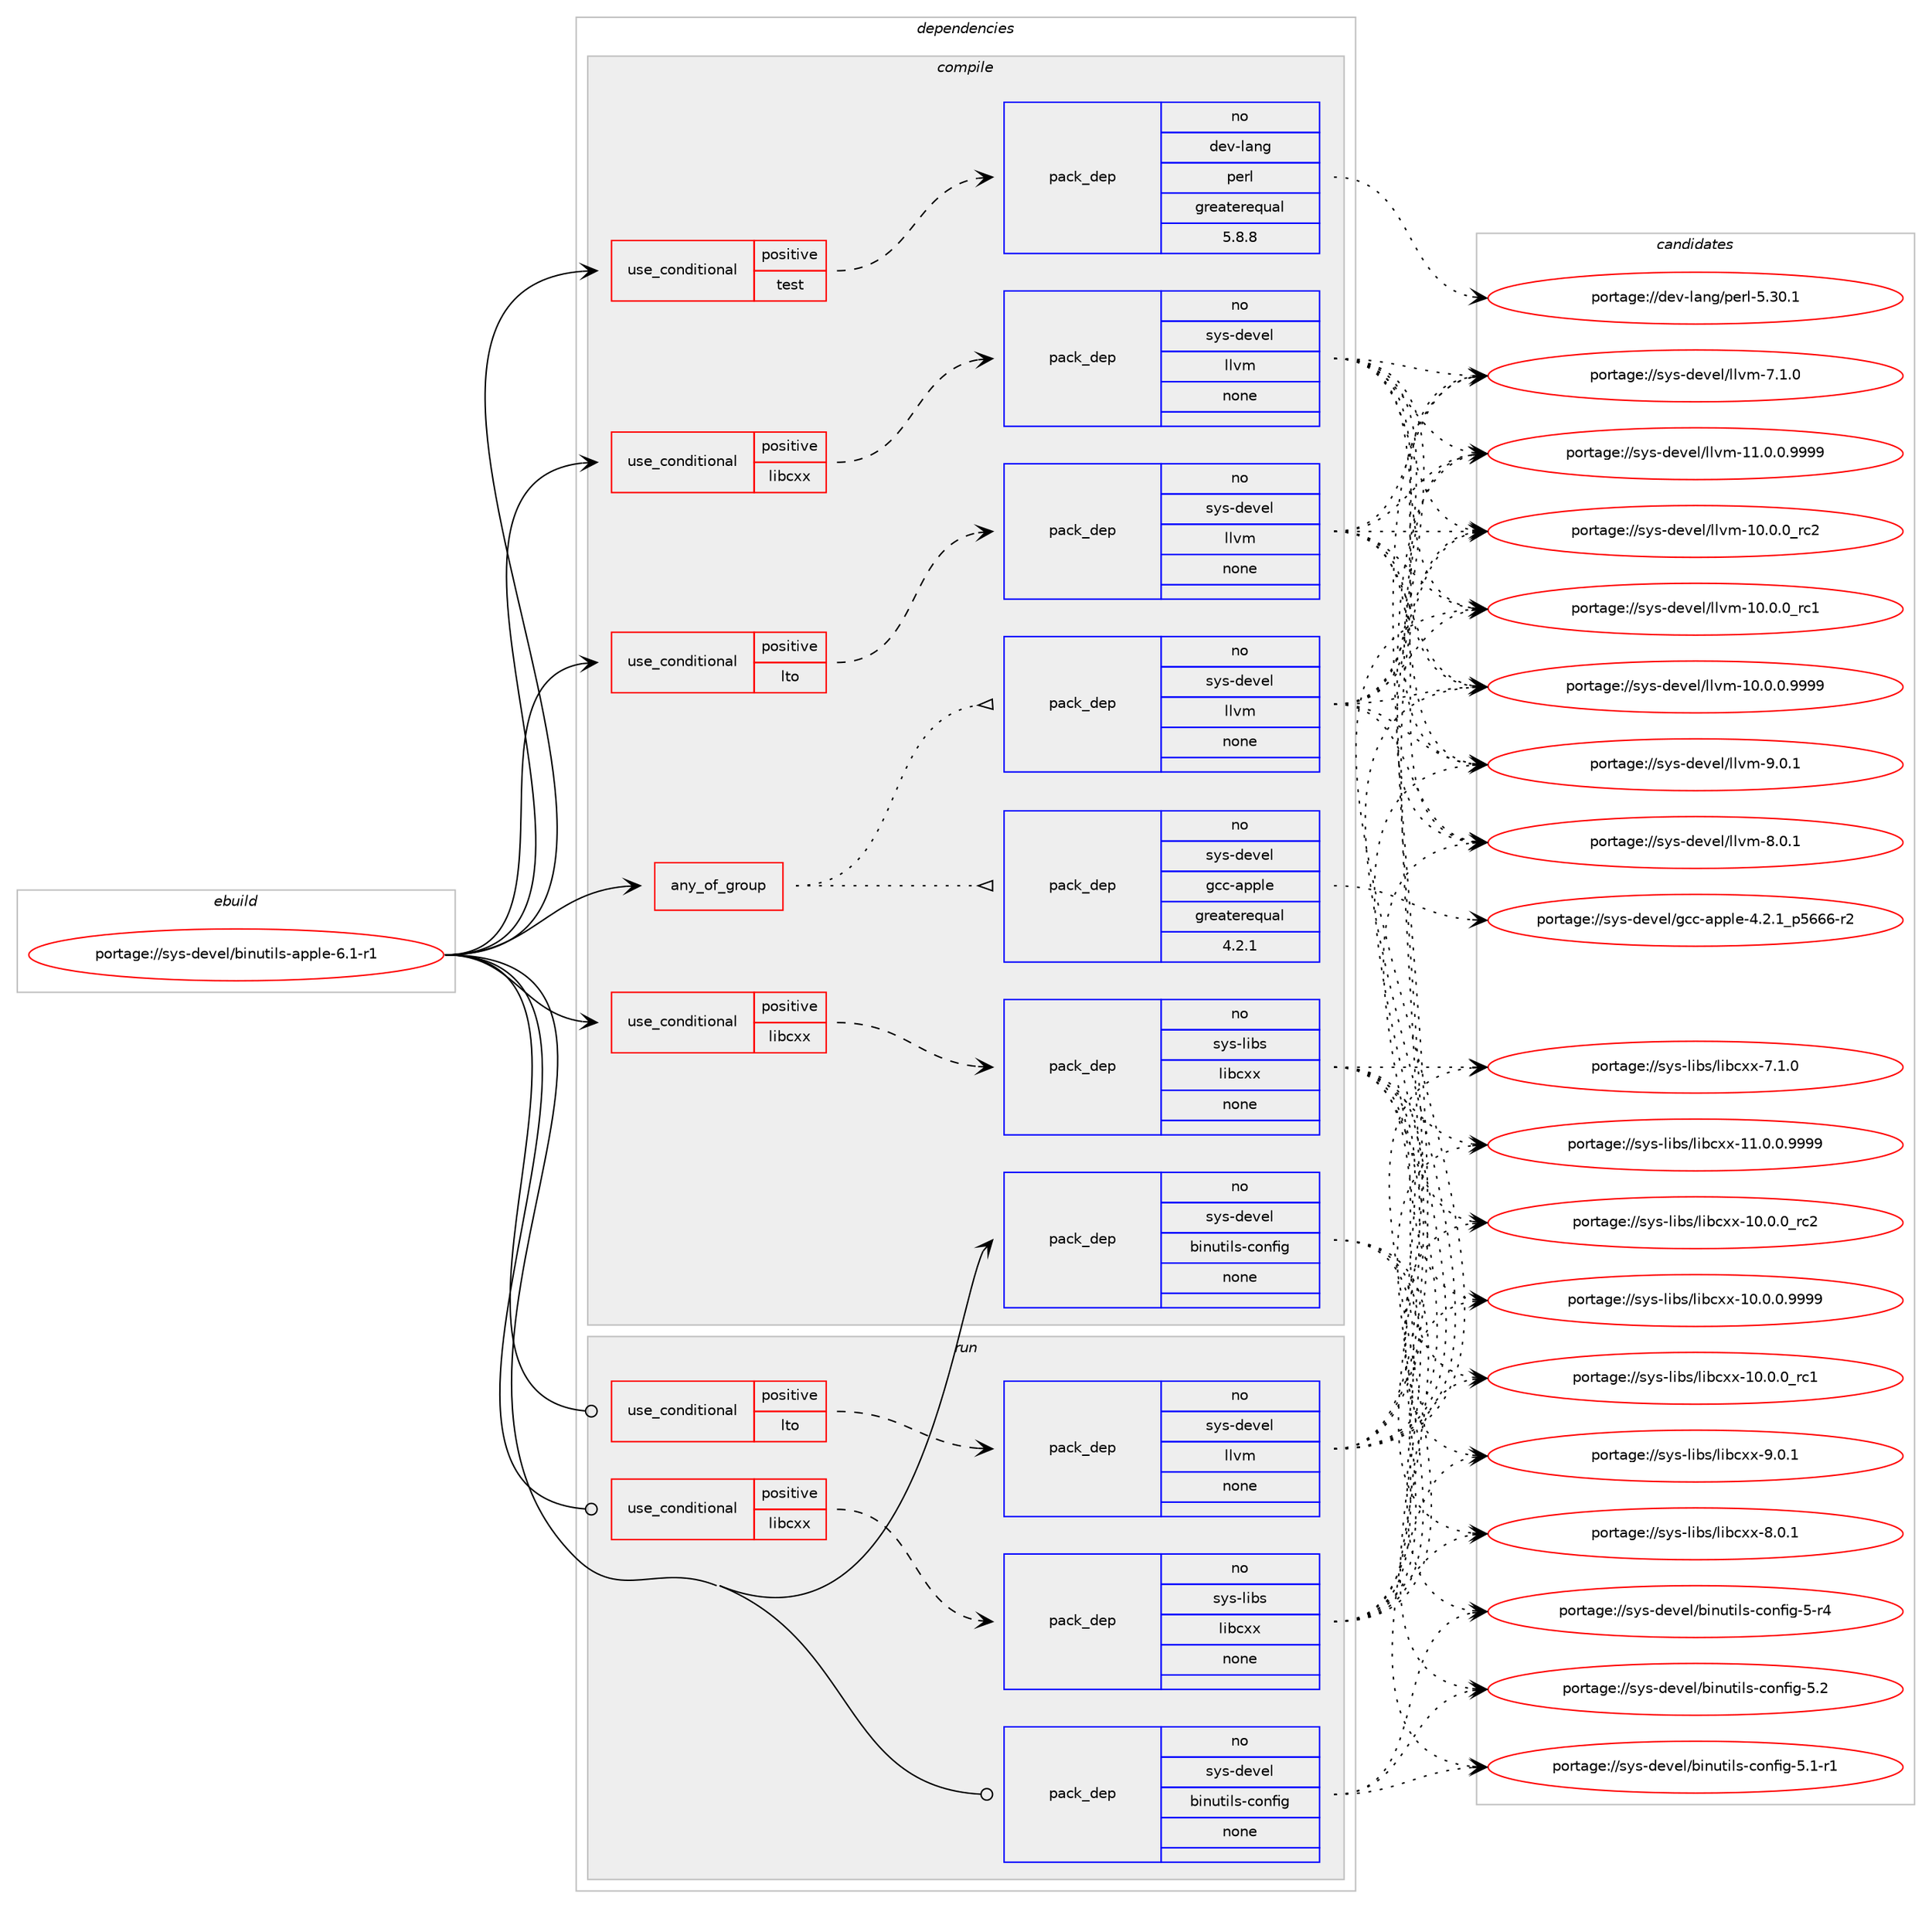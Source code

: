 digraph prolog {

# *************
# Graph options
# *************

newrank=true;
concentrate=true;
compound=true;
graph [rankdir=LR,fontname=Helvetica,fontsize=10,ranksep=1.5];#, ranksep=2.5, nodesep=0.2];
edge  [arrowhead=vee];
node  [fontname=Helvetica,fontsize=10];

# **********
# The ebuild
# **********

subgraph cluster_leftcol {
color=gray;
rank=same;
label=<<i>ebuild</i>>;
id [label="portage://sys-devel/binutils-apple-6.1-r1", color=red, width=4, href="../sys-devel/binutils-apple-6.1-r1.svg"];
}

# ****************
# The dependencies
# ****************

subgraph cluster_midcol {
color=gray;
label=<<i>dependencies</i>>;
subgraph cluster_compile {
fillcolor="#eeeeee";
style=filled;
label=<<i>compile</i>>;
subgraph any1061 {
dependency53692 [label=<<TABLE BORDER="0" CELLBORDER="1" CELLSPACING="0" CELLPADDING="4"><TR><TD CELLPADDING="10">any_of_group</TD></TR></TABLE>>, shape=none, color=red];subgraph pack41768 {
dependency53693 [label=<<TABLE BORDER="0" CELLBORDER="1" CELLSPACING="0" CELLPADDING="4" WIDTH="220"><TR><TD ROWSPAN="6" CELLPADDING="30">pack_dep</TD></TR><TR><TD WIDTH="110">no</TD></TR><TR><TD>sys-devel</TD></TR><TR><TD>gcc-apple</TD></TR><TR><TD>greaterequal</TD></TR><TR><TD>4.2.1</TD></TR></TABLE>>, shape=none, color=blue];
}
dependency53692:e -> dependency53693:w [weight=20,style="dotted",arrowhead="oinv"];
subgraph pack41769 {
dependency53694 [label=<<TABLE BORDER="0" CELLBORDER="1" CELLSPACING="0" CELLPADDING="4" WIDTH="220"><TR><TD ROWSPAN="6" CELLPADDING="30">pack_dep</TD></TR><TR><TD WIDTH="110">no</TD></TR><TR><TD>sys-devel</TD></TR><TR><TD>llvm</TD></TR><TR><TD>none</TD></TR><TR><TD></TD></TR></TABLE>>, shape=none, color=blue];
}
dependency53692:e -> dependency53694:w [weight=20,style="dotted",arrowhead="oinv"];
}
id:e -> dependency53692:w [weight=20,style="solid",arrowhead="vee"];
subgraph cond10798 {
dependency53695 [label=<<TABLE BORDER="0" CELLBORDER="1" CELLSPACING="0" CELLPADDING="4"><TR><TD ROWSPAN="3" CELLPADDING="10">use_conditional</TD></TR><TR><TD>positive</TD></TR><TR><TD>libcxx</TD></TR></TABLE>>, shape=none, color=red];
subgraph pack41770 {
dependency53696 [label=<<TABLE BORDER="0" CELLBORDER="1" CELLSPACING="0" CELLPADDING="4" WIDTH="220"><TR><TD ROWSPAN="6" CELLPADDING="30">pack_dep</TD></TR><TR><TD WIDTH="110">no</TD></TR><TR><TD>sys-devel</TD></TR><TR><TD>llvm</TD></TR><TR><TD>none</TD></TR><TR><TD></TD></TR></TABLE>>, shape=none, color=blue];
}
dependency53695:e -> dependency53696:w [weight=20,style="dashed",arrowhead="vee"];
}
id:e -> dependency53695:w [weight=20,style="solid",arrowhead="vee"];
subgraph cond10799 {
dependency53697 [label=<<TABLE BORDER="0" CELLBORDER="1" CELLSPACING="0" CELLPADDING="4"><TR><TD ROWSPAN="3" CELLPADDING="10">use_conditional</TD></TR><TR><TD>positive</TD></TR><TR><TD>libcxx</TD></TR></TABLE>>, shape=none, color=red];
subgraph pack41771 {
dependency53698 [label=<<TABLE BORDER="0" CELLBORDER="1" CELLSPACING="0" CELLPADDING="4" WIDTH="220"><TR><TD ROWSPAN="6" CELLPADDING="30">pack_dep</TD></TR><TR><TD WIDTH="110">no</TD></TR><TR><TD>sys-libs</TD></TR><TR><TD>libcxx</TD></TR><TR><TD>none</TD></TR><TR><TD></TD></TR></TABLE>>, shape=none, color=blue];
}
dependency53697:e -> dependency53698:w [weight=20,style="dashed",arrowhead="vee"];
}
id:e -> dependency53697:w [weight=20,style="solid",arrowhead="vee"];
subgraph cond10800 {
dependency53699 [label=<<TABLE BORDER="0" CELLBORDER="1" CELLSPACING="0" CELLPADDING="4"><TR><TD ROWSPAN="3" CELLPADDING="10">use_conditional</TD></TR><TR><TD>positive</TD></TR><TR><TD>lto</TD></TR></TABLE>>, shape=none, color=red];
subgraph pack41772 {
dependency53700 [label=<<TABLE BORDER="0" CELLBORDER="1" CELLSPACING="0" CELLPADDING="4" WIDTH="220"><TR><TD ROWSPAN="6" CELLPADDING="30">pack_dep</TD></TR><TR><TD WIDTH="110">no</TD></TR><TR><TD>sys-devel</TD></TR><TR><TD>llvm</TD></TR><TR><TD>none</TD></TR><TR><TD></TD></TR></TABLE>>, shape=none, color=blue];
}
dependency53699:e -> dependency53700:w [weight=20,style="dashed",arrowhead="vee"];
}
id:e -> dependency53699:w [weight=20,style="solid",arrowhead="vee"];
subgraph cond10801 {
dependency53701 [label=<<TABLE BORDER="0" CELLBORDER="1" CELLSPACING="0" CELLPADDING="4"><TR><TD ROWSPAN="3" CELLPADDING="10">use_conditional</TD></TR><TR><TD>positive</TD></TR><TR><TD>test</TD></TR></TABLE>>, shape=none, color=red];
subgraph pack41773 {
dependency53702 [label=<<TABLE BORDER="0" CELLBORDER="1" CELLSPACING="0" CELLPADDING="4" WIDTH="220"><TR><TD ROWSPAN="6" CELLPADDING="30">pack_dep</TD></TR><TR><TD WIDTH="110">no</TD></TR><TR><TD>dev-lang</TD></TR><TR><TD>perl</TD></TR><TR><TD>greaterequal</TD></TR><TR><TD>5.8.8</TD></TR></TABLE>>, shape=none, color=blue];
}
dependency53701:e -> dependency53702:w [weight=20,style="dashed",arrowhead="vee"];
}
id:e -> dependency53701:w [weight=20,style="solid",arrowhead="vee"];
subgraph pack41774 {
dependency53703 [label=<<TABLE BORDER="0" CELLBORDER="1" CELLSPACING="0" CELLPADDING="4" WIDTH="220"><TR><TD ROWSPAN="6" CELLPADDING="30">pack_dep</TD></TR><TR><TD WIDTH="110">no</TD></TR><TR><TD>sys-devel</TD></TR><TR><TD>binutils-config</TD></TR><TR><TD>none</TD></TR><TR><TD></TD></TR></TABLE>>, shape=none, color=blue];
}
id:e -> dependency53703:w [weight=20,style="solid",arrowhead="vee"];
}
subgraph cluster_compileandrun {
fillcolor="#eeeeee";
style=filled;
label=<<i>compile and run</i>>;
}
subgraph cluster_run {
fillcolor="#eeeeee";
style=filled;
label=<<i>run</i>>;
subgraph cond10802 {
dependency53704 [label=<<TABLE BORDER="0" CELLBORDER="1" CELLSPACING="0" CELLPADDING="4"><TR><TD ROWSPAN="3" CELLPADDING="10">use_conditional</TD></TR><TR><TD>positive</TD></TR><TR><TD>libcxx</TD></TR></TABLE>>, shape=none, color=red];
subgraph pack41775 {
dependency53705 [label=<<TABLE BORDER="0" CELLBORDER="1" CELLSPACING="0" CELLPADDING="4" WIDTH="220"><TR><TD ROWSPAN="6" CELLPADDING="30">pack_dep</TD></TR><TR><TD WIDTH="110">no</TD></TR><TR><TD>sys-libs</TD></TR><TR><TD>libcxx</TD></TR><TR><TD>none</TD></TR><TR><TD></TD></TR></TABLE>>, shape=none, color=blue];
}
dependency53704:e -> dependency53705:w [weight=20,style="dashed",arrowhead="vee"];
}
id:e -> dependency53704:w [weight=20,style="solid",arrowhead="odot"];
subgraph cond10803 {
dependency53706 [label=<<TABLE BORDER="0" CELLBORDER="1" CELLSPACING="0" CELLPADDING="4"><TR><TD ROWSPAN="3" CELLPADDING="10">use_conditional</TD></TR><TR><TD>positive</TD></TR><TR><TD>lto</TD></TR></TABLE>>, shape=none, color=red];
subgraph pack41776 {
dependency53707 [label=<<TABLE BORDER="0" CELLBORDER="1" CELLSPACING="0" CELLPADDING="4" WIDTH="220"><TR><TD ROWSPAN="6" CELLPADDING="30">pack_dep</TD></TR><TR><TD WIDTH="110">no</TD></TR><TR><TD>sys-devel</TD></TR><TR><TD>llvm</TD></TR><TR><TD>none</TD></TR><TR><TD></TD></TR></TABLE>>, shape=none, color=blue];
}
dependency53706:e -> dependency53707:w [weight=20,style="dashed",arrowhead="vee"];
}
id:e -> dependency53706:w [weight=20,style="solid",arrowhead="odot"];
subgraph pack41777 {
dependency53708 [label=<<TABLE BORDER="0" CELLBORDER="1" CELLSPACING="0" CELLPADDING="4" WIDTH="220"><TR><TD ROWSPAN="6" CELLPADDING="30">pack_dep</TD></TR><TR><TD WIDTH="110">no</TD></TR><TR><TD>sys-devel</TD></TR><TR><TD>binutils-config</TD></TR><TR><TD>none</TD></TR><TR><TD></TD></TR></TABLE>>, shape=none, color=blue];
}
id:e -> dependency53708:w [weight=20,style="solid",arrowhead="odot"];
}
}

# **************
# The candidates
# **************

subgraph cluster_choices {
rank=same;
color=gray;
label=<<i>candidates</i>>;

subgraph choice41768 {
color=black;
nodesep=1;
choice11512111545100101118101108471039999459711211210810145524650464995112535454544511450 [label="portage://sys-devel/gcc-apple-4.2.1_p5666-r2", color=red, width=4,href="../sys-devel/gcc-apple-4.2.1_p5666-r2.svg"];
dependency53693:e -> choice11512111545100101118101108471039999459711211210810145524650464995112535454544511450:w [style=dotted,weight="100"];
}
subgraph choice41769 {
color=black;
nodesep=1;
choice1151211154510010111810110847108108118109455746484649 [label="portage://sys-devel/llvm-9.0.1", color=red, width=4,href="../sys-devel/llvm-9.0.1.svg"];
choice1151211154510010111810110847108108118109455646484649 [label="portage://sys-devel/llvm-8.0.1", color=red, width=4,href="../sys-devel/llvm-8.0.1.svg"];
choice1151211154510010111810110847108108118109455546494648 [label="portage://sys-devel/llvm-7.1.0", color=red, width=4,href="../sys-devel/llvm-7.1.0.svg"];
choice1151211154510010111810110847108108118109454949464846484657575757 [label="portage://sys-devel/llvm-11.0.0.9999", color=red, width=4,href="../sys-devel/llvm-11.0.0.9999.svg"];
choice115121115451001011181011084710810811810945494846484648951149950 [label="portage://sys-devel/llvm-10.0.0_rc2", color=red, width=4,href="../sys-devel/llvm-10.0.0_rc2.svg"];
choice115121115451001011181011084710810811810945494846484648951149949 [label="portage://sys-devel/llvm-10.0.0_rc1", color=red, width=4,href="../sys-devel/llvm-10.0.0_rc1.svg"];
choice1151211154510010111810110847108108118109454948464846484657575757 [label="portage://sys-devel/llvm-10.0.0.9999", color=red, width=4,href="../sys-devel/llvm-10.0.0.9999.svg"];
dependency53694:e -> choice1151211154510010111810110847108108118109455746484649:w [style=dotted,weight="100"];
dependency53694:e -> choice1151211154510010111810110847108108118109455646484649:w [style=dotted,weight="100"];
dependency53694:e -> choice1151211154510010111810110847108108118109455546494648:w [style=dotted,weight="100"];
dependency53694:e -> choice1151211154510010111810110847108108118109454949464846484657575757:w [style=dotted,weight="100"];
dependency53694:e -> choice115121115451001011181011084710810811810945494846484648951149950:w [style=dotted,weight="100"];
dependency53694:e -> choice115121115451001011181011084710810811810945494846484648951149949:w [style=dotted,weight="100"];
dependency53694:e -> choice1151211154510010111810110847108108118109454948464846484657575757:w [style=dotted,weight="100"];
}
subgraph choice41770 {
color=black;
nodesep=1;
choice1151211154510010111810110847108108118109455746484649 [label="portage://sys-devel/llvm-9.0.1", color=red, width=4,href="../sys-devel/llvm-9.0.1.svg"];
choice1151211154510010111810110847108108118109455646484649 [label="portage://sys-devel/llvm-8.0.1", color=red, width=4,href="../sys-devel/llvm-8.0.1.svg"];
choice1151211154510010111810110847108108118109455546494648 [label="portage://sys-devel/llvm-7.1.0", color=red, width=4,href="../sys-devel/llvm-7.1.0.svg"];
choice1151211154510010111810110847108108118109454949464846484657575757 [label="portage://sys-devel/llvm-11.0.0.9999", color=red, width=4,href="../sys-devel/llvm-11.0.0.9999.svg"];
choice115121115451001011181011084710810811810945494846484648951149950 [label="portage://sys-devel/llvm-10.0.0_rc2", color=red, width=4,href="../sys-devel/llvm-10.0.0_rc2.svg"];
choice115121115451001011181011084710810811810945494846484648951149949 [label="portage://sys-devel/llvm-10.0.0_rc1", color=red, width=4,href="../sys-devel/llvm-10.0.0_rc1.svg"];
choice1151211154510010111810110847108108118109454948464846484657575757 [label="portage://sys-devel/llvm-10.0.0.9999", color=red, width=4,href="../sys-devel/llvm-10.0.0.9999.svg"];
dependency53696:e -> choice1151211154510010111810110847108108118109455746484649:w [style=dotted,weight="100"];
dependency53696:e -> choice1151211154510010111810110847108108118109455646484649:w [style=dotted,weight="100"];
dependency53696:e -> choice1151211154510010111810110847108108118109455546494648:w [style=dotted,weight="100"];
dependency53696:e -> choice1151211154510010111810110847108108118109454949464846484657575757:w [style=dotted,weight="100"];
dependency53696:e -> choice115121115451001011181011084710810811810945494846484648951149950:w [style=dotted,weight="100"];
dependency53696:e -> choice115121115451001011181011084710810811810945494846484648951149949:w [style=dotted,weight="100"];
dependency53696:e -> choice1151211154510010111810110847108108118109454948464846484657575757:w [style=dotted,weight="100"];
}
subgraph choice41771 {
color=black;
nodesep=1;
choice1151211154510810598115471081059899120120455746484649 [label="portage://sys-libs/libcxx-9.0.1", color=red, width=4,href="../sys-libs/libcxx-9.0.1.svg"];
choice1151211154510810598115471081059899120120455646484649 [label="portage://sys-libs/libcxx-8.0.1", color=red, width=4,href="../sys-libs/libcxx-8.0.1.svg"];
choice1151211154510810598115471081059899120120455546494648 [label="portage://sys-libs/libcxx-7.1.0", color=red, width=4,href="../sys-libs/libcxx-7.1.0.svg"];
choice1151211154510810598115471081059899120120454949464846484657575757 [label="portage://sys-libs/libcxx-11.0.0.9999", color=red, width=4,href="../sys-libs/libcxx-11.0.0.9999.svg"];
choice115121115451081059811547108105989912012045494846484648951149950 [label="portage://sys-libs/libcxx-10.0.0_rc2", color=red, width=4,href="../sys-libs/libcxx-10.0.0_rc2.svg"];
choice115121115451081059811547108105989912012045494846484648951149949 [label="portage://sys-libs/libcxx-10.0.0_rc1", color=red, width=4,href="../sys-libs/libcxx-10.0.0_rc1.svg"];
choice1151211154510810598115471081059899120120454948464846484657575757 [label="portage://sys-libs/libcxx-10.0.0.9999", color=red, width=4,href="../sys-libs/libcxx-10.0.0.9999.svg"];
dependency53698:e -> choice1151211154510810598115471081059899120120455746484649:w [style=dotted,weight="100"];
dependency53698:e -> choice1151211154510810598115471081059899120120455646484649:w [style=dotted,weight="100"];
dependency53698:e -> choice1151211154510810598115471081059899120120455546494648:w [style=dotted,weight="100"];
dependency53698:e -> choice1151211154510810598115471081059899120120454949464846484657575757:w [style=dotted,weight="100"];
dependency53698:e -> choice115121115451081059811547108105989912012045494846484648951149950:w [style=dotted,weight="100"];
dependency53698:e -> choice115121115451081059811547108105989912012045494846484648951149949:w [style=dotted,weight="100"];
dependency53698:e -> choice1151211154510810598115471081059899120120454948464846484657575757:w [style=dotted,weight="100"];
}
subgraph choice41772 {
color=black;
nodesep=1;
choice1151211154510010111810110847108108118109455746484649 [label="portage://sys-devel/llvm-9.0.1", color=red, width=4,href="../sys-devel/llvm-9.0.1.svg"];
choice1151211154510010111810110847108108118109455646484649 [label="portage://sys-devel/llvm-8.0.1", color=red, width=4,href="../sys-devel/llvm-8.0.1.svg"];
choice1151211154510010111810110847108108118109455546494648 [label="portage://sys-devel/llvm-7.1.0", color=red, width=4,href="../sys-devel/llvm-7.1.0.svg"];
choice1151211154510010111810110847108108118109454949464846484657575757 [label="portage://sys-devel/llvm-11.0.0.9999", color=red, width=4,href="../sys-devel/llvm-11.0.0.9999.svg"];
choice115121115451001011181011084710810811810945494846484648951149950 [label="portage://sys-devel/llvm-10.0.0_rc2", color=red, width=4,href="../sys-devel/llvm-10.0.0_rc2.svg"];
choice115121115451001011181011084710810811810945494846484648951149949 [label="portage://sys-devel/llvm-10.0.0_rc1", color=red, width=4,href="../sys-devel/llvm-10.0.0_rc1.svg"];
choice1151211154510010111810110847108108118109454948464846484657575757 [label="portage://sys-devel/llvm-10.0.0.9999", color=red, width=4,href="../sys-devel/llvm-10.0.0.9999.svg"];
dependency53700:e -> choice1151211154510010111810110847108108118109455746484649:w [style=dotted,weight="100"];
dependency53700:e -> choice1151211154510010111810110847108108118109455646484649:w [style=dotted,weight="100"];
dependency53700:e -> choice1151211154510010111810110847108108118109455546494648:w [style=dotted,weight="100"];
dependency53700:e -> choice1151211154510010111810110847108108118109454949464846484657575757:w [style=dotted,weight="100"];
dependency53700:e -> choice115121115451001011181011084710810811810945494846484648951149950:w [style=dotted,weight="100"];
dependency53700:e -> choice115121115451001011181011084710810811810945494846484648951149949:w [style=dotted,weight="100"];
dependency53700:e -> choice1151211154510010111810110847108108118109454948464846484657575757:w [style=dotted,weight="100"];
}
subgraph choice41773 {
color=black;
nodesep=1;
choice10010111845108971101034711210111410845534651484649 [label="portage://dev-lang/perl-5.30.1", color=red, width=4,href="../dev-lang/perl-5.30.1.svg"];
dependency53702:e -> choice10010111845108971101034711210111410845534651484649:w [style=dotted,weight="100"];
}
subgraph choice41774 {
color=black;
nodesep=1;
choice115121115451001011181011084798105110117116105108115459911111010210510345534650 [label="portage://sys-devel/binutils-config-5.2", color=red, width=4,href="../sys-devel/binutils-config-5.2.svg"];
choice1151211154510010111810110847981051101171161051081154599111110102105103455346494511449 [label="portage://sys-devel/binutils-config-5.1-r1", color=red, width=4,href="../sys-devel/binutils-config-5.1-r1.svg"];
choice115121115451001011181011084798105110117116105108115459911111010210510345534511452 [label="portage://sys-devel/binutils-config-5-r4", color=red, width=4,href="../sys-devel/binutils-config-5-r4.svg"];
dependency53703:e -> choice115121115451001011181011084798105110117116105108115459911111010210510345534650:w [style=dotted,weight="100"];
dependency53703:e -> choice1151211154510010111810110847981051101171161051081154599111110102105103455346494511449:w [style=dotted,weight="100"];
dependency53703:e -> choice115121115451001011181011084798105110117116105108115459911111010210510345534511452:w [style=dotted,weight="100"];
}
subgraph choice41775 {
color=black;
nodesep=1;
choice1151211154510810598115471081059899120120455746484649 [label="portage://sys-libs/libcxx-9.0.1", color=red, width=4,href="../sys-libs/libcxx-9.0.1.svg"];
choice1151211154510810598115471081059899120120455646484649 [label="portage://sys-libs/libcxx-8.0.1", color=red, width=4,href="../sys-libs/libcxx-8.0.1.svg"];
choice1151211154510810598115471081059899120120455546494648 [label="portage://sys-libs/libcxx-7.1.0", color=red, width=4,href="../sys-libs/libcxx-7.1.0.svg"];
choice1151211154510810598115471081059899120120454949464846484657575757 [label="portage://sys-libs/libcxx-11.0.0.9999", color=red, width=4,href="../sys-libs/libcxx-11.0.0.9999.svg"];
choice115121115451081059811547108105989912012045494846484648951149950 [label="portage://sys-libs/libcxx-10.0.0_rc2", color=red, width=4,href="../sys-libs/libcxx-10.0.0_rc2.svg"];
choice115121115451081059811547108105989912012045494846484648951149949 [label="portage://sys-libs/libcxx-10.0.0_rc1", color=red, width=4,href="../sys-libs/libcxx-10.0.0_rc1.svg"];
choice1151211154510810598115471081059899120120454948464846484657575757 [label="portage://sys-libs/libcxx-10.0.0.9999", color=red, width=4,href="../sys-libs/libcxx-10.0.0.9999.svg"];
dependency53705:e -> choice1151211154510810598115471081059899120120455746484649:w [style=dotted,weight="100"];
dependency53705:e -> choice1151211154510810598115471081059899120120455646484649:w [style=dotted,weight="100"];
dependency53705:e -> choice1151211154510810598115471081059899120120455546494648:w [style=dotted,weight="100"];
dependency53705:e -> choice1151211154510810598115471081059899120120454949464846484657575757:w [style=dotted,weight="100"];
dependency53705:e -> choice115121115451081059811547108105989912012045494846484648951149950:w [style=dotted,weight="100"];
dependency53705:e -> choice115121115451081059811547108105989912012045494846484648951149949:w [style=dotted,weight="100"];
dependency53705:e -> choice1151211154510810598115471081059899120120454948464846484657575757:w [style=dotted,weight="100"];
}
subgraph choice41776 {
color=black;
nodesep=1;
choice1151211154510010111810110847108108118109455746484649 [label="portage://sys-devel/llvm-9.0.1", color=red, width=4,href="../sys-devel/llvm-9.0.1.svg"];
choice1151211154510010111810110847108108118109455646484649 [label="portage://sys-devel/llvm-8.0.1", color=red, width=4,href="../sys-devel/llvm-8.0.1.svg"];
choice1151211154510010111810110847108108118109455546494648 [label="portage://sys-devel/llvm-7.1.0", color=red, width=4,href="../sys-devel/llvm-7.1.0.svg"];
choice1151211154510010111810110847108108118109454949464846484657575757 [label="portage://sys-devel/llvm-11.0.0.9999", color=red, width=4,href="../sys-devel/llvm-11.0.0.9999.svg"];
choice115121115451001011181011084710810811810945494846484648951149950 [label="portage://sys-devel/llvm-10.0.0_rc2", color=red, width=4,href="../sys-devel/llvm-10.0.0_rc2.svg"];
choice115121115451001011181011084710810811810945494846484648951149949 [label="portage://sys-devel/llvm-10.0.0_rc1", color=red, width=4,href="../sys-devel/llvm-10.0.0_rc1.svg"];
choice1151211154510010111810110847108108118109454948464846484657575757 [label="portage://sys-devel/llvm-10.0.0.9999", color=red, width=4,href="../sys-devel/llvm-10.0.0.9999.svg"];
dependency53707:e -> choice1151211154510010111810110847108108118109455746484649:w [style=dotted,weight="100"];
dependency53707:e -> choice1151211154510010111810110847108108118109455646484649:w [style=dotted,weight="100"];
dependency53707:e -> choice1151211154510010111810110847108108118109455546494648:w [style=dotted,weight="100"];
dependency53707:e -> choice1151211154510010111810110847108108118109454949464846484657575757:w [style=dotted,weight="100"];
dependency53707:e -> choice115121115451001011181011084710810811810945494846484648951149950:w [style=dotted,weight="100"];
dependency53707:e -> choice115121115451001011181011084710810811810945494846484648951149949:w [style=dotted,weight="100"];
dependency53707:e -> choice1151211154510010111810110847108108118109454948464846484657575757:w [style=dotted,weight="100"];
}
subgraph choice41777 {
color=black;
nodesep=1;
choice115121115451001011181011084798105110117116105108115459911111010210510345534650 [label="portage://sys-devel/binutils-config-5.2", color=red, width=4,href="../sys-devel/binutils-config-5.2.svg"];
choice1151211154510010111810110847981051101171161051081154599111110102105103455346494511449 [label="portage://sys-devel/binutils-config-5.1-r1", color=red, width=4,href="../sys-devel/binutils-config-5.1-r1.svg"];
choice115121115451001011181011084798105110117116105108115459911111010210510345534511452 [label="portage://sys-devel/binutils-config-5-r4", color=red, width=4,href="../sys-devel/binutils-config-5-r4.svg"];
dependency53708:e -> choice115121115451001011181011084798105110117116105108115459911111010210510345534650:w [style=dotted,weight="100"];
dependency53708:e -> choice1151211154510010111810110847981051101171161051081154599111110102105103455346494511449:w [style=dotted,weight="100"];
dependency53708:e -> choice115121115451001011181011084798105110117116105108115459911111010210510345534511452:w [style=dotted,weight="100"];
}
}

}
